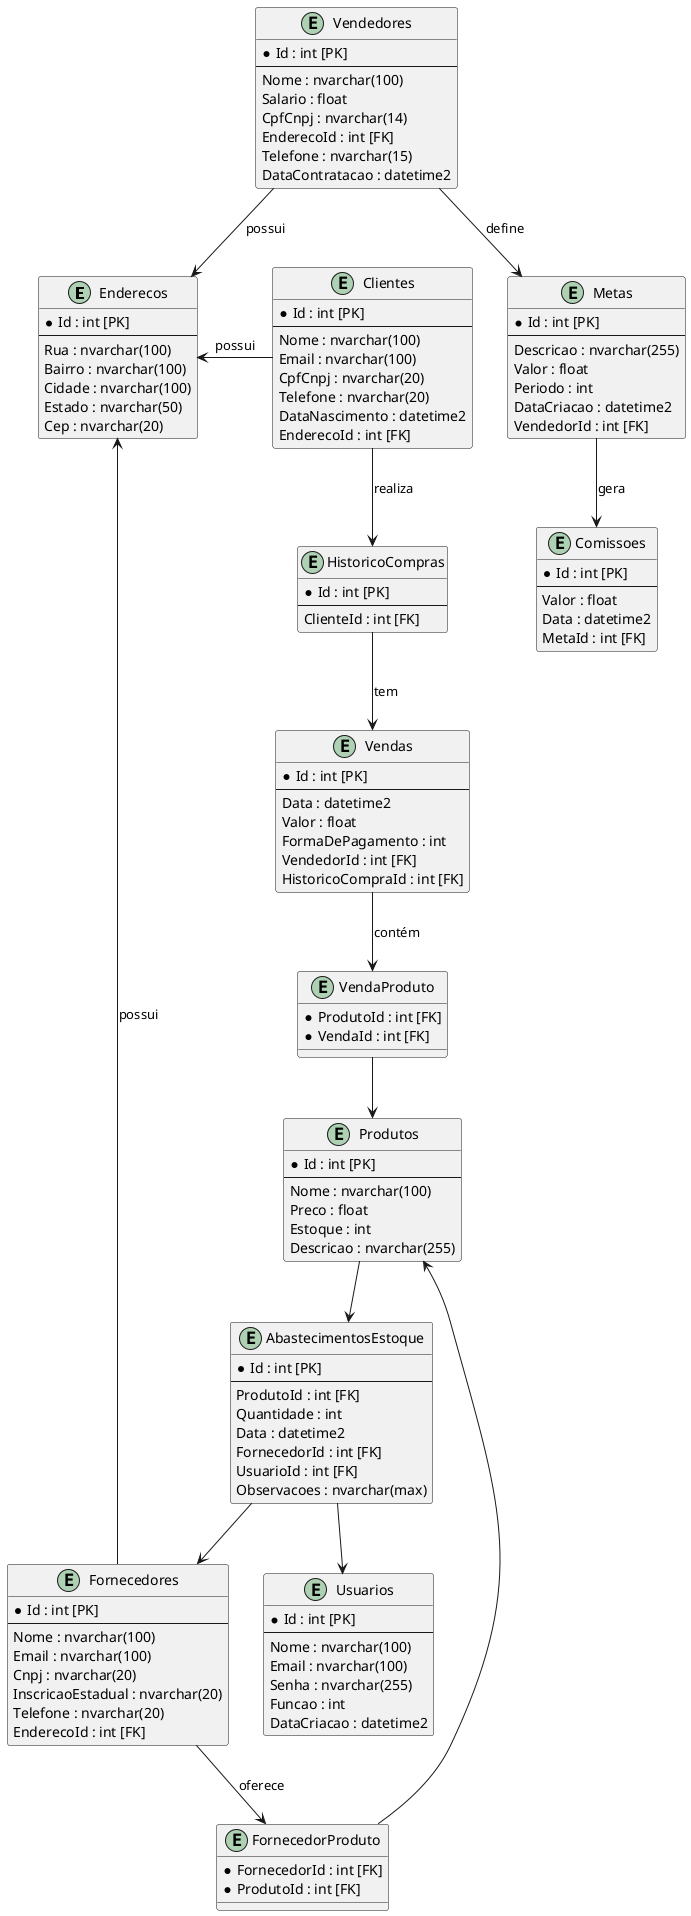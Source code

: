 ﻿@startuml

skinparam pageWidth 2100
skinparam pageHeight 2970

skinparam topMargin 150
skinparam bottomMargin 100
skinparam leftMargin 150
skinparam rightMargin 100


entity Enderecos {
    * Id : int [PK]
    --
    Rua : nvarchar(100)
    Bairro : nvarchar(100)
    Cidade : nvarchar(100)
    Estado : nvarchar(50)
    Cep : nvarchar(20)
}

entity Clientes {
    * Id : int [PK]
    --
    Nome : nvarchar(100)
    Email : nvarchar(100)
    CpfCnpj : nvarchar(20)
    Telefone : nvarchar(20)
    DataNascimento : datetime2
    EnderecoId : int [FK]
}

entity Fornecedores {
    * Id : int [PK]
    --
    Nome : nvarchar(100)
    Email : nvarchar(100)
    Cnpj : nvarchar(20)
    InscricaoEstadual : nvarchar(20)
    Telefone : nvarchar(20)
    EnderecoId : int [FK]
}

entity Produtos {
    * Id : int [PK]
    --
    Nome : nvarchar(100)
    Preco : float
    Estoque : int
    Descricao : nvarchar(255)
}

entity Usuarios {
    * Id : int [PK]
    --
    Nome : nvarchar(100)
    Email : nvarchar(100)
    Senha : nvarchar(255)
    Funcao : int
    DataCriacao : datetime2
}

entity HistoricoCompras {
    * Id : int [PK]
    --
    ClienteId : int [FK]
}

entity Vendas {
    * Id : int [PK]
    --
    Data : datetime2
    Valor : float
    FormaDePagamento : int
    VendedorId : int [FK]
    HistoricoCompraId : int [FK]
}

entity FornecedorProduto {
    * FornecedorId : int [FK]
    * ProdutoId : int [FK]
}

entity VendaProduto {
    * ProdutoId : int [FK]
    * VendaId : int [FK]
}

entity AbastecimentosEstoque {
    * Id : int [PK]
    --
    ProdutoId : int [FK]
    Quantidade : int
    Data : datetime2
    FornecedorId : int [FK]
    UsuarioId : int [FK]
    Observacoes : nvarchar(max)
}

entity Vendedores {
    * Id : int [PK]
    --
    Nome : nvarchar(100)
    Salario : float
    CpfCnpj : nvarchar(14)
    EnderecoId : int [FK]
    Telefone : nvarchar(15)
    DataContratacao : datetime2
}

entity Metas {
    * Id : int [PK]
    --
    Descricao : nvarchar(255)
    Valor : float
    Periodo : int
    DataCriacao : datetime2
    VendedorId : int [FK]
}

entity Comissoes {
    * Id : int [PK]
    --
    Valor : float
    Data : datetime2
    MetaId : int [FK]
}

Clientes -left-> Enderecos : "possui"
Fornecedores --> Enderecos : "possui"
Vendedores --> Enderecos : "possui"

Clientes --> HistoricoCompras : "realiza"
HistoricoCompras --> Vendas : "tem"
Vendas --> VendaProduto : "contém"
VendaProduto --> Produtos

Fornecedores --> FornecedorProduto : "oferece"
FornecedorProduto --> Produtos

Produtos --> AbastecimentosEstoque
AbastecimentosEstoque --> Usuarios
AbastecimentosEstoque --> Fornecedores

Vendedores --> Metas : "define"
Metas --> Comissoes : "gera"

@enduml

